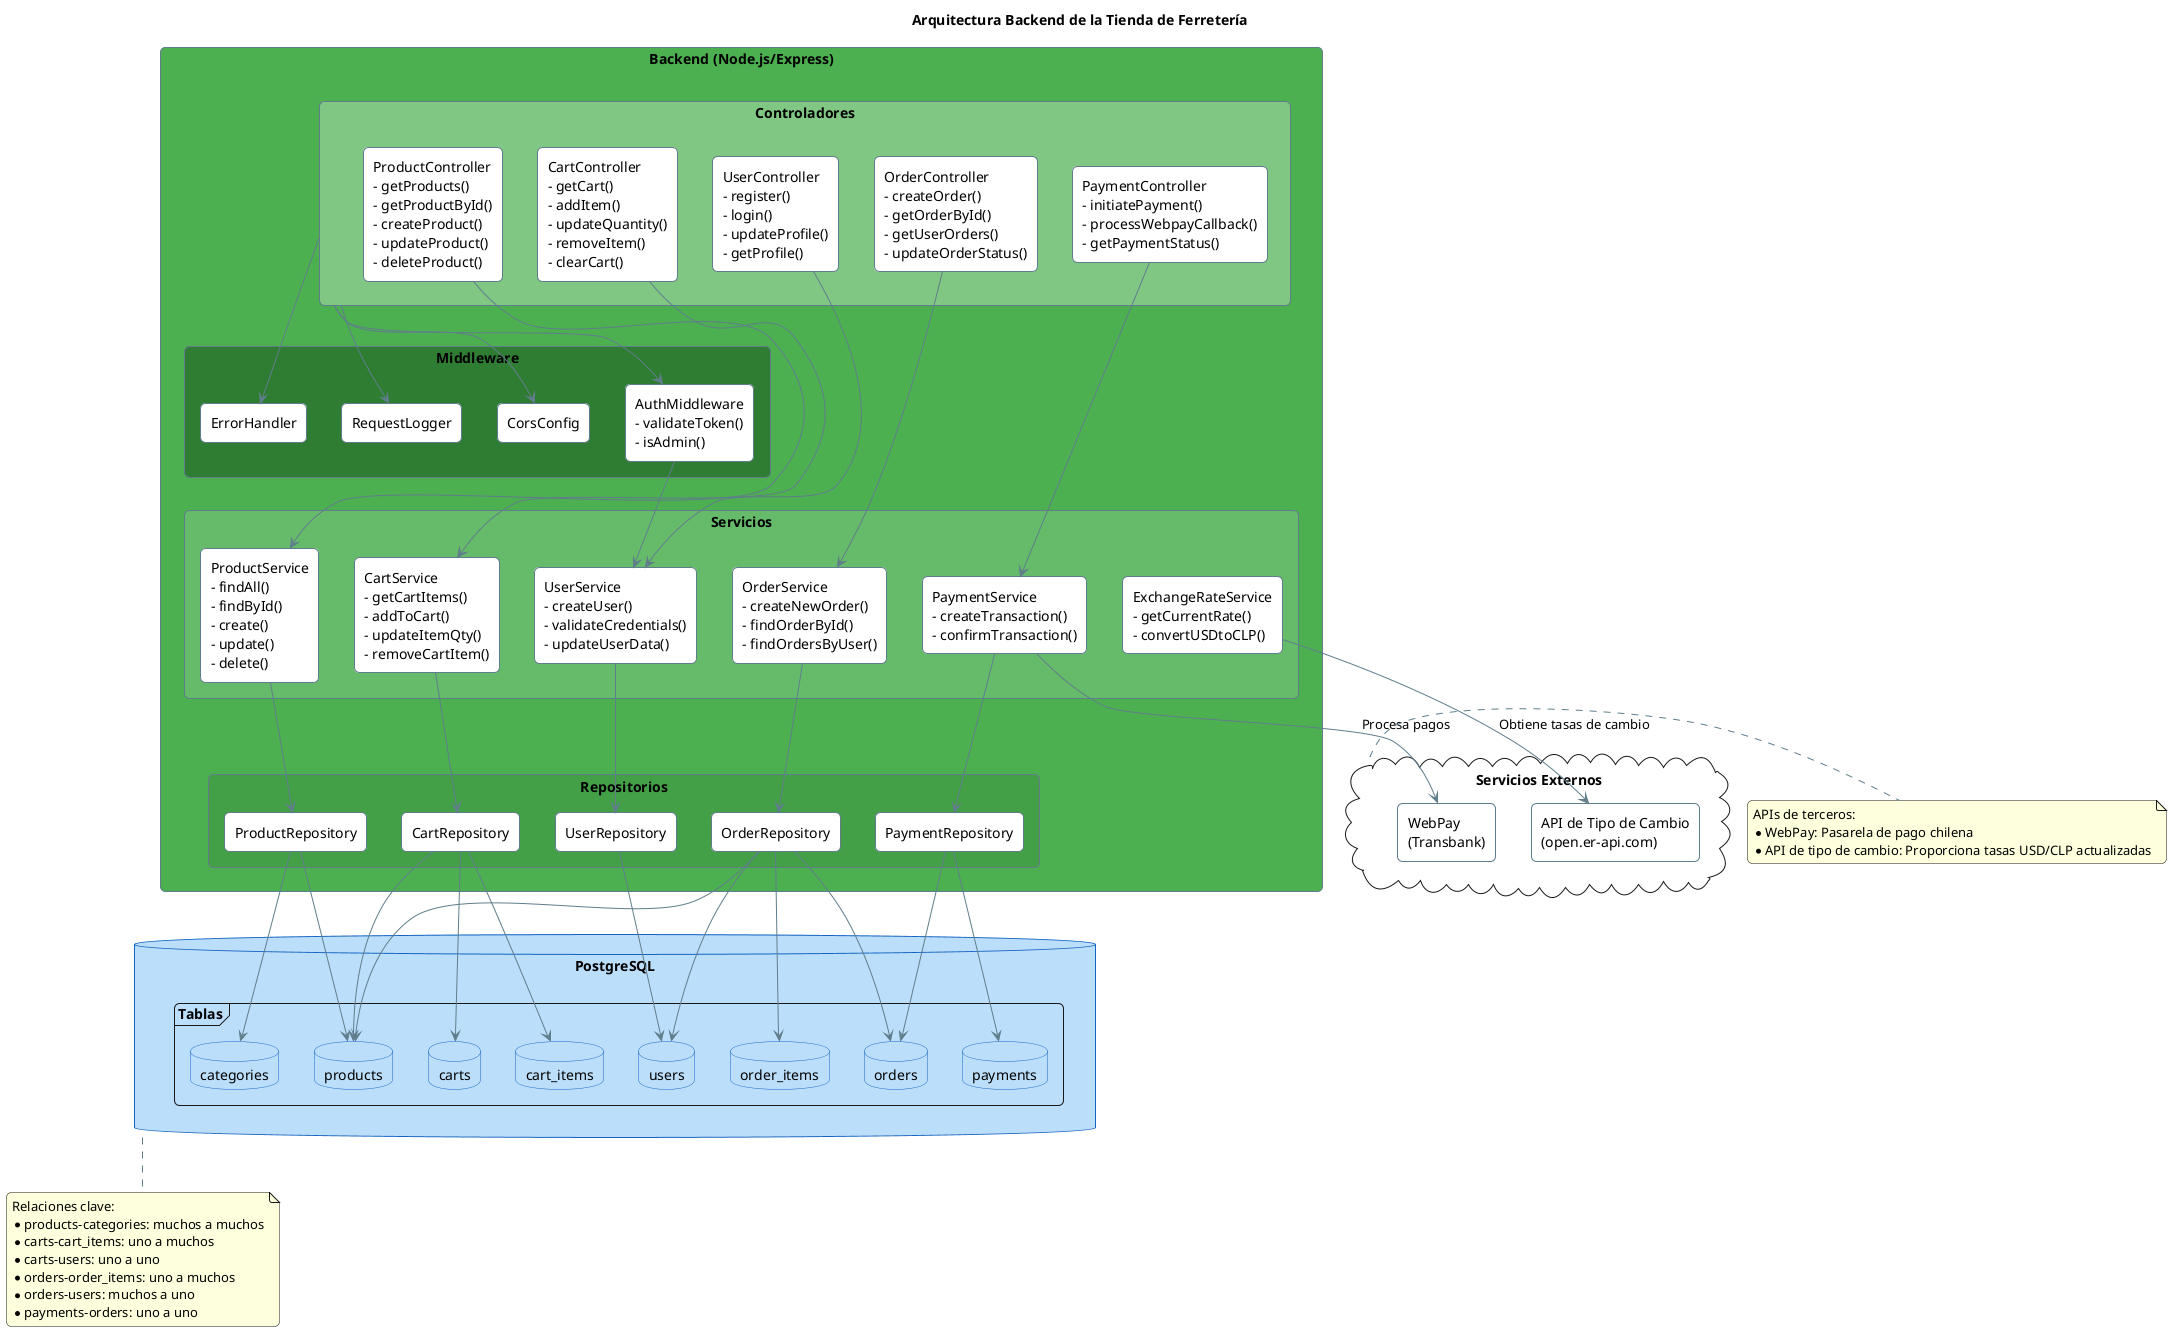 @startuml Arquitectura Backend de la Tienda de Ferretería

' Configuración básica sin incluir librerías externas
skinparam backgroundColor white
skinparam roundcorner 10

' Definir colores personalizados directamente
skinparam rectangle {
  BorderColor #607D8B
  BorderThickness 1
  BackgroundColor white
  FontColor black
}

skinparam database {
  BorderColor #1565C0
  BackgroundColor #BBDEFB
}

skinparam arrow {
  Color #607D8B
  Thickness 1
}

' Título
title Arquitectura Backend de la Tienda de Ferretería

' Capas de Backend
rectangle "Backend (Node.js/Express)" as Backend #4CAF50 {
  ' Controladores
  rectangle "Controladores" as Controllers #81C784 {
    rectangle "ProductController\n- getProducts()\n- getProductById()\n- createProduct()\n- updateProduct()\n- deleteProduct()" as ProductController
    rectangle "CartController\n- getCart()\n- addItem()\n- updateQuantity()\n- removeItem()\n- clearCart()" as CartController
    rectangle "OrderController\n- createOrder()\n- getOrderById()\n- getUserOrders()\n- updateOrderStatus()" as OrderController
    rectangle "PaymentController\n- initiatePayment()\n- processWebpayCallback()\n- getPaymentStatus()" as PaymentController
    rectangle "UserController\n- register()\n- login()\n- updateProfile()\n- getProfile()" as UserController
  }
  
  ' Servicios
  rectangle "Servicios" as Services #66BB6A {
    rectangle "ProductService\n- findAll()\n- findById()\n- create()\n- update()\n- delete()" as ProductService
    rectangle "CartService\n- getCartItems()\n- addToCart()\n- updateItemQty()\n- removeCartItem()" as CartService
    rectangle "OrderService\n- createNewOrder()\n- findOrderById()\n- findOrdersByUser()" as OrderService
    rectangle "PaymentService\n- createTransaction()\n- confirmTransaction()" as PaymentService
    rectangle "UserService\n- createUser()\n- validateCredentials()\n- updateUserData()" as UserService
    rectangle "ExchangeRateService\n- getCurrentRate()\n- convertUSDtoCLP()" as ExchangeRateService
  }
  
  ' Repositorios
  rectangle "Repositorios" as Repositories #43A047 {
    rectangle "ProductRepository" as ProductRepo
    rectangle "CartRepository" as CartRepo
    rectangle "OrderRepository" as OrderRepo
    rectangle "PaymentRepository" as PaymentRepo
    rectangle "UserRepository" as UserRepo
  }
  
  ' Middleware
  rectangle "Middleware" as Middleware #2E7D32 {
    rectangle "AuthMiddleware\n- validateToken()\n- isAdmin()" as AuthMiddleware
    rectangle "ErrorHandler" as ErrorHandler
    rectangle "RequestLogger" as RequestLogger
    rectangle "CorsConfig" as CorsConfig
  }
}

' Base de datos
database "PostgreSQL" as PostgreSQL {
  frame "Tablas" {
    database "products" as ProductsTable
    database "users" as UsersTable
    database "carts" as CartsTable
    database "cart_items" as CartItemsTable
    database "orders" as OrdersTable
    database "order_items" as OrderItemsTable
    database "payments" as PaymentsTable
    database "categories" as CategoriesTable
  }
}

' Servicios Externos
cloud "Servicios Externos" as ExternalServices {
  rectangle "API de Tipo de Cambio\n(open.er-api.com)" as ExchangeAPI
  rectangle "WebPay\n(Transbank)" as WebPay
}

' Relaciones entre componentes
' Controladores a Servicios
ProductController --> ProductService
CartController --> CartService
OrderController --> OrderService
PaymentController --> PaymentService
UserController --> UserService

' Servicios a Repositorios
ProductService --> ProductRepo
CartService --> CartRepo
OrderService --> OrderRepo
PaymentService --> PaymentRepo
UserService --> UserRepo

' Repositorios a Base de datos
ProductRepo --> ProductsTable
ProductRepo --> CategoriesTable
CartRepo --> CartsTable
CartRepo --> CartItemsTable
CartRepo --> ProductsTable
OrderRepo --> OrdersTable
OrderRepo --> OrderItemsTable
OrderRepo --> ProductsTable
OrderRepo --> UsersTable
PaymentRepo --> PaymentsTable
PaymentRepo --> OrdersTable
UserRepo --> UsersTable

' Middleware a otros componentes
AuthMiddleware --> UserService
Controllers --> AuthMiddleware
Controllers --> ErrorHandler
Controllers --> RequestLogger
Controllers --> CorsConfig

' Conexiones a servicios externos
PaymentService --> WebPay : "Procesa pagos"
ExchangeRateService --> ExchangeAPI : "Obtiene tasas de cambio"

' Notas explicativas
note bottom of PostgreSQL
  Relaciones clave:
  * products-categories: muchos a muchos
  * carts-cart_items: uno a muchos
  * carts-users: uno a uno
  * orders-order_items: uno a muchos
  * orders-users: muchos a uno
  * payments-orders: uno a uno
endnote

note right of ExternalServices
  APIs de terceros:
  * WebPay: Pasarela de pago chilena
  * API de tipo de cambio: Proporciona tasas USD/CLP actualizadas
endnote

@enduml 